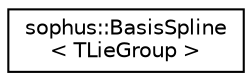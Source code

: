 digraph "Graphical Class Hierarchy"
{
 // LATEX_PDF_SIZE
  edge [fontname="Helvetica",fontsize="10",labelfontname="Helvetica",labelfontsize="10"];
  node [fontname="Helvetica",fontsize="10",shape=record];
  rankdir="LR";
  Node0 [label="sophus::BasisSpline\l\< TLieGroup \>",height=0.2,width=0.4,color="black", fillcolor="white", style="filled",URL="$classsophus_1_1_basis_spline.html",tooltip=" "];
}
